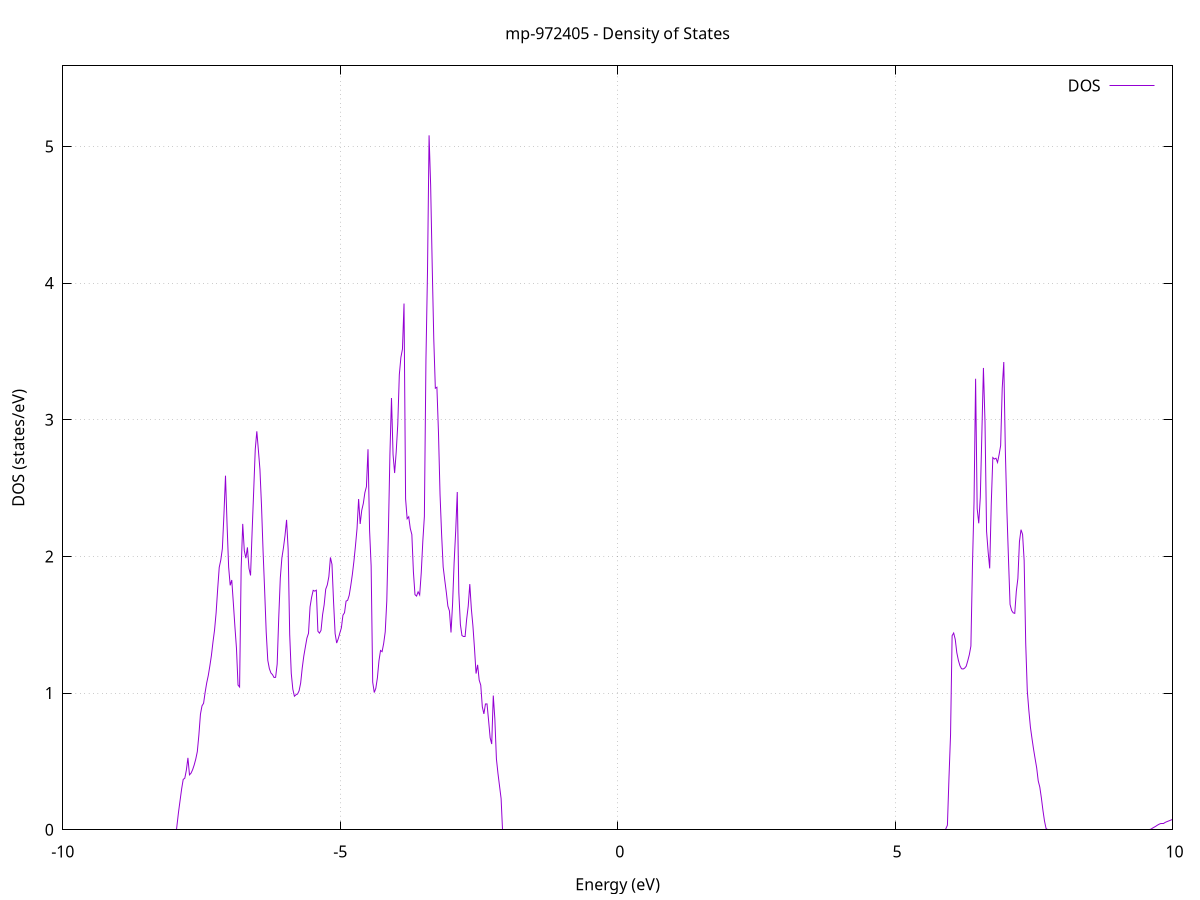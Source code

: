 set title 'mp-972405 - Density of States'
set xlabel 'Energy (eV)'
set ylabel 'DOS (states/eV)'
set grid
set xrange [-10:10]
set yrange [0:5.589]
set xzeroaxis lt -1
set terminal png size 800,600
set output 'mp-972405_dos_gnuplot.png'
plot '-' using 1:2 with lines title 'DOS'
-32.299100 0.000000
-32.270900 0.000000
-32.242700 0.000000
-32.214500 0.000000
-32.186300 0.000000
-32.158000 0.000000
-32.129800 0.000000
-32.101600 0.000000
-32.073400 0.000000
-32.045100 0.000000
-32.016900 0.000000
-31.988700 0.000000
-31.960500 0.000000
-31.932200 0.000000
-31.904000 0.000000
-31.875800 0.000000
-31.847600 0.000000
-31.819300 0.000000
-31.791100 0.000000
-31.762900 0.000000
-31.734700 0.000000
-31.706500 0.000000
-31.678200 0.000000
-31.650000 0.000000
-31.621800 0.000000
-31.593600 0.000000
-31.565300 0.000000
-31.537100 0.000000
-31.508900 0.000000
-31.480700 0.000000
-31.452400 0.000000
-31.424200 0.000000
-31.396000 0.000000
-31.367800 0.000000
-31.339600 0.000000
-31.311300 0.000000
-31.283100 0.000000
-31.254900 0.000000
-31.226700 0.000000
-31.198400 0.000000
-31.170200 0.000000
-31.142000 0.000000
-31.113800 0.000000
-31.085500 0.000000
-31.057300 0.000000
-31.029100 0.000000
-31.000900 0.000000
-30.972700 0.000000
-30.944400 0.000000
-30.916200 0.000000
-30.888000 0.000000
-30.859800 0.000000
-30.831500 0.000000
-30.803300 0.000000
-30.775100 0.000000
-30.746900 0.000000
-30.718600 0.000000
-30.690400 0.000000
-30.662200 0.000000
-30.634000 0.000000
-30.605800 0.000000
-30.577500 0.000000
-30.549300 0.000000
-30.521100 0.000000
-30.492900 0.000000
-30.464600 0.000000
-30.436400 0.000000
-30.408200 0.000000
-30.380000 0.000000
-30.351700 0.000000
-30.323500 0.000000
-30.295300 0.000000
-30.267100 0.000000
-30.238800 0.000000
-30.210600 0.000000
-30.182400 0.000000
-30.154200 0.000000
-30.126000 0.000000
-30.097700 0.000000
-30.069500 0.000000
-30.041300 0.000000
-30.013100 0.000000
-29.984800 0.000000
-29.956600 0.000000
-29.928400 0.000000
-29.900200 0.000000
-29.871900 0.000000
-29.843700 0.000000
-29.815500 0.000000
-29.787300 0.000000
-29.759100 0.000000
-29.730800 0.005200
-29.702600 0.368500
-29.674400 0.534900
-29.646200 0.725800
-29.617900 0.860200
-29.589700 1.021800
-29.561500 1.197400
-29.533300 1.375000
-29.505000 1.650000
-29.476800 1.848900
-29.448600 1.990200
-29.420400 2.180900
-29.392200 2.449200
-29.363900 2.947400
-29.335700 4.385800
-29.307500 4.352400
-29.279300 3.682200
-29.251000 3.377600
-29.222800 1.422000
-29.194600 1.451200
-29.166400 1.632300
-29.138100 1.890800
-29.109900 2.358800
-29.081700 2.968000
-29.053500 4.137800
-29.025200 6.939400
-28.997000 13.722700
-28.968800 3.774600
-28.940600 2.985100
-28.912400 3.926900
-28.884100 3.364900
-28.855900 2.564000
-28.827700 2.397900
-28.799500 2.148700
-28.771200 1.936800
-28.743000 1.815000
-28.714800 1.671400
-28.686600 1.640900
-28.658300 1.543900
-28.630100 1.432900
-28.601900 1.351600
-28.573700 1.428400
-28.545500 1.138900
-28.517200 1.293100
-28.489000 0.000000
-28.460800 0.000000
-28.432600 0.000000
-28.404300 0.000000
-28.376100 0.000000
-28.347900 0.000000
-28.319700 0.000000
-28.291400 0.000000
-28.263200 0.000000
-28.235000 0.000000
-28.206800 0.000000
-28.178600 0.000000
-28.150300 0.000000
-28.122100 0.000000
-28.093900 0.000000
-28.065700 0.000000
-28.037400 0.000000
-28.009200 0.000000
-27.981000 0.000000
-27.952800 0.000000
-27.924500 0.000000
-27.896300 0.000000
-27.868100 0.000000
-27.839900 0.000000
-27.811600 0.000000
-27.783400 0.000000
-27.755200 0.000000
-27.727000 0.000000
-27.698800 0.000000
-27.670500 0.000000
-27.642300 0.000000
-27.614100 0.000000
-27.585900 0.000000
-27.557600 0.000000
-27.529400 0.000000
-27.501200 0.000000
-27.473000 0.000000
-27.444700 0.000000
-27.416500 0.000000
-27.388300 0.000000
-27.360100 0.000000
-27.331900 0.000000
-27.303600 0.000000
-27.275400 0.000000
-27.247200 0.000000
-27.219000 0.000000
-27.190700 0.000000
-27.162500 0.000000
-27.134300 0.000000
-27.106100 0.000000
-27.077800 0.000000
-27.049600 0.000000
-27.021400 0.000000
-26.993200 0.000000
-26.965000 0.000000
-26.936700 0.000000
-26.908500 0.000000
-26.880300 0.000000
-26.852100 0.000000
-26.823800 0.000000
-26.795600 0.000000
-26.767400 0.000000
-26.739200 0.000000
-26.710900 0.000000
-26.682700 0.000000
-26.654500 0.000000
-26.626300 0.000000
-26.598000 0.000000
-26.569800 0.000000
-26.541600 0.000000
-26.513400 0.000000
-26.485200 0.000000
-26.456900 0.000000
-26.428700 0.000000
-26.400500 0.000000
-26.372300 0.000000
-26.344000 0.000000
-26.315800 0.000000
-26.287600 0.000000
-26.259400 0.000000
-26.231100 0.000000
-26.202900 0.000000
-26.174700 0.000000
-26.146500 0.000000
-26.118300 0.000000
-26.090000 0.000000
-26.061800 0.000000
-26.033600 0.000000
-26.005400 0.000000
-25.977100 0.000000
-25.948900 0.000000
-25.920700 0.000000
-25.892500 0.000000
-25.864200 0.000000
-25.836000 0.000000
-25.807800 0.000000
-25.779600 0.000000
-25.751400 0.000000
-25.723100 0.000000
-25.694900 0.000000
-25.666700 0.000000
-25.638500 0.000000
-25.610200 0.000000
-25.582000 0.000000
-25.553800 0.000000
-25.525600 0.000000
-25.497300 0.000000
-25.469100 0.000000
-25.440900 0.000000
-25.412700 0.000000
-25.384400 0.000000
-25.356200 0.000000
-25.328000 0.000000
-25.299800 0.000000
-25.271600 0.000000
-25.243300 0.000000
-25.215100 0.000000
-25.186900 0.000000
-25.158700 0.000000
-25.130400 0.000000
-25.102200 0.000000
-25.074000 0.000000
-25.045800 0.000000
-25.017500 0.000000
-24.989300 0.000000
-24.961100 0.000000
-24.932900 0.000000
-24.904700 0.000000
-24.876400 0.000000
-24.848200 0.000000
-24.820000 0.000000
-24.791800 0.000000
-24.763500 0.000000
-24.735300 0.000000
-24.707100 0.000000
-24.678900 0.000000
-24.650600 0.000000
-24.622400 0.000000
-24.594200 0.000000
-24.566000 0.000000
-24.537800 0.000000
-24.509500 0.000000
-24.481300 0.000000
-24.453100 0.000000
-24.424900 0.000000
-24.396600 0.000000
-24.368400 0.000000
-24.340200 0.000000
-24.312000 0.000000
-24.283700 0.000000
-24.255500 0.000000
-24.227300 0.000000
-24.199100 0.000000
-24.170900 0.000000
-24.142600 0.000000
-24.114400 0.000000
-24.086200 0.000000
-24.058000 0.000000
-24.029700 0.000000
-24.001500 0.000000
-23.973300 0.000000
-23.945100 0.000000
-23.916800 0.000000
-23.888600 0.000000
-23.860400 0.000000
-23.832200 0.000000
-23.803900 0.000000
-23.775700 0.000000
-23.747500 0.000000
-23.719300 0.000000
-23.691100 0.000000
-23.662800 0.000000
-23.634600 0.000000
-23.606400 0.000000
-23.578200 0.000000
-23.549900 0.000000
-23.521700 0.000000
-23.493500 0.000000
-23.465300 0.000000
-23.437000 0.000000
-23.408800 0.000000
-23.380600 0.000000
-23.352400 0.000000
-23.324200 0.000000
-23.295900 0.000000
-23.267700 0.000000
-23.239500 0.000000
-23.211300 0.000000
-23.183000 0.000000
-23.154800 0.000000
-23.126600 0.000000
-23.098400 0.000000
-23.070100 0.000000
-23.041900 0.000000
-23.013700 0.000000
-22.985500 0.000000
-22.957300 0.000000
-22.929000 0.000000
-22.900800 0.000000
-22.872600 0.000000
-22.844400 0.000000
-22.816100 0.000000
-22.787900 0.000000
-22.759700 0.000000
-22.731500 0.000000
-22.703200 0.000000
-22.675000 0.000000
-22.646800 0.000000
-22.618600 0.000000
-22.590300 0.000000
-22.562100 0.000000
-22.533900 0.000000
-22.505700 0.000000
-22.477500 0.000000
-22.449200 0.000000
-22.421000 0.000000
-22.392800 0.000000
-22.364600 0.000000
-22.336300 0.000000
-22.308100 0.000000
-22.279900 0.000000
-22.251700 0.000000
-22.223400 0.000000
-22.195200 0.000000
-22.167000 0.000000
-22.138800 0.000000
-22.110600 0.000000
-22.082300 0.000000
-22.054100 0.000000
-22.025900 0.000000
-21.997700 0.000000
-21.969400 0.000000
-21.941200 0.000000
-21.913000 0.000000
-21.884800 0.000000
-21.856500 0.000000
-21.828300 0.000000
-21.800100 0.000000
-21.771900 0.000000
-21.743700 0.000000
-21.715400 0.000000
-21.687200 0.000000
-21.659000 0.000000
-21.630800 0.000000
-21.602500 0.000000
-21.574300 0.000000
-21.546100 0.000000
-21.517900 0.000000
-21.489600 0.000000
-21.461400 0.000000
-21.433200 0.000000
-21.405000 0.000000
-21.376700 0.000000
-21.348500 0.000000
-21.320300 0.000000
-21.292100 0.000000
-21.263900 0.000000
-21.235600 0.000000
-21.207400 0.000000
-21.179200 0.000000
-21.151000 0.000000
-21.122700 0.000000
-21.094500 0.000000
-21.066300 0.000000
-21.038100 0.000000
-21.009800 0.000000
-20.981600 0.000000
-20.953400 0.000000
-20.925200 0.000000
-20.897000 0.000000
-20.868700 0.000000
-20.840500 0.000000
-20.812300 0.000000
-20.784100 0.000000
-20.755800 0.000000
-20.727600 0.000000
-20.699400 0.000000
-20.671200 0.000000
-20.642900 0.000000
-20.614700 0.000000
-20.586500 0.000000
-20.558300 0.000000
-20.530100 0.000000
-20.501800 0.000000
-20.473600 0.000000
-20.445400 0.000000
-20.417200 0.000000
-20.388900 0.000000
-20.360700 0.000000
-20.332500 0.000000
-20.304300 0.000000
-20.276000 0.000000
-20.247800 0.000000
-20.219600 0.000000
-20.191400 0.000000
-20.163100 0.000000
-20.134900 0.000000
-20.106700 0.000000
-20.078500 0.000000
-20.050300 0.000000
-20.022000 0.000000
-19.993800 0.000000
-19.965600 0.000000
-19.937400 0.000000
-19.909100 0.000000
-19.880900 0.000000
-19.852700 0.000000
-19.824500 0.000000
-19.796200 0.000000
-19.768000 0.000000
-19.739800 0.000000
-19.711600 0.000000
-19.683400 0.000000
-19.655100 0.000000
-19.626900 0.000000
-19.598700 0.000000
-19.570500 0.000000
-19.542200 0.000000
-19.514000 0.000000
-19.485800 0.000000
-19.457600 0.000000
-19.429300 0.000000
-19.401100 0.000000
-19.372900 0.000000
-19.344700 0.000000
-19.316500 0.000000
-19.288200 0.000000
-19.260000 0.000000
-19.231800 0.000000
-19.203600 0.000000
-19.175300 0.000000
-19.147100 0.000000
-19.118900 0.000000
-19.090700 0.000000
-19.062400 0.000000
-19.034200 0.000000
-19.006000 0.000000
-18.977800 0.000000
-18.949600 0.000000
-18.921300 0.000000
-18.893100 0.000000
-18.864900 0.000000
-18.836700 0.000000
-18.808400 0.000000
-18.780200 0.000000
-18.752000 0.000000
-18.723800 0.000000
-18.695500 0.000000
-18.667300 0.000000
-18.639100 0.000000
-18.610900 0.000000
-18.582600 0.000000
-18.554400 0.000000
-18.526200 0.000000
-18.498000 0.000000
-18.469800 0.000000
-18.441500 0.000000
-18.413300 0.000000
-18.385100 0.000000
-18.356900 0.000000
-18.328600 0.000000
-18.300400 0.000000
-18.272200 0.000000
-18.244000 0.000000
-18.215700 0.000000
-18.187500 0.000000
-18.159300 0.000000
-18.131100 0.000000
-18.102900 0.000000
-18.074600 0.000000
-18.046400 0.000000
-18.018200 0.000000
-17.990000 0.000000
-17.961700 0.000000
-17.933500 0.000000
-17.905300 0.000000
-17.877100 0.000000
-17.848800 0.000000
-17.820600 0.000000
-17.792400 0.000000
-17.764200 0.000000
-17.736000 0.000000
-17.707700 0.000000
-17.679500 0.000000
-17.651300 0.000000
-17.623100 0.000000
-17.594800 0.000000
-17.566600 0.000000
-17.538400 0.000000
-17.510200 0.000000
-17.481900 0.000000
-17.453700 0.000000
-17.425500 0.000000
-17.397300 0.000000
-17.369000 0.000000
-17.340800 0.000000
-17.312600 0.000000
-17.284400 0.000000
-17.256200 0.000000
-17.227900 0.000000
-17.199700 0.000000
-17.171500 0.000000
-17.143300 0.000000
-17.115000 0.000000
-17.086800 0.000000
-17.058600 0.000000
-17.030400 0.000000
-17.002100 0.000000
-16.973900 0.000000
-16.945700 0.000000
-16.917500 0.000000
-16.889300 0.000000
-16.861000 0.000000
-16.832800 0.000000
-16.804600 0.000000
-16.776400 0.000000
-16.748100 0.000000
-16.719900 0.000000
-16.691700 0.000000
-16.663500 0.000000
-16.635200 0.000000
-16.607000 0.000000
-16.578800 0.000000
-16.550600 0.000000
-16.522400 0.000000
-16.494100 0.000000
-16.465900 0.000000
-16.437700 0.000000
-16.409500 0.000000
-16.381200 0.000000
-16.353000 0.000000
-16.324800 0.000000
-16.296600 0.000000
-16.268300 0.000000
-16.240100 0.000000
-16.211900 0.000000
-16.183700 0.000000
-16.155400 0.000000
-16.127200 0.000000
-16.099000 0.000000
-16.070800 0.000000
-16.042600 0.000000
-16.014300 0.000000
-15.986100 0.000000
-15.957900 0.000000
-15.929700 0.000000
-15.901400 0.000000
-15.873200 0.000000
-15.845000 0.000000
-15.816800 0.000000
-15.788500 0.000000
-15.760300 0.000000
-15.732100 0.000000
-15.703900 0.000000
-15.675700 0.000000
-15.647400 0.000000
-15.619200 0.000000
-15.591000 0.000000
-15.562800 0.000000
-15.534500 0.000000
-15.506300 0.000000
-15.478100 0.000000
-15.449900 0.000000
-15.421600 0.000000
-15.393400 0.000000
-15.365200 0.000000
-15.337000 0.000000
-15.308800 0.000000
-15.280500 0.000000
-15.252300 0.000000
-15.224100 0.000000
-15.195900 0.000000
-15.167600 0.000000
-15.139400 0.000000
-15.111200 0.000000
-15.083000 0.000000
-15.054700 0.000000
-15.026500 0.000000
-14.998300 0.000000
-14.970100 0.000000
-14.941800 0.000000
-14.913600 0.000000
-14.885400 0.000000
-14.857200 0.000000
-14.829000 0.000000
-14.800700 0.000000
-14.772500 0.000000
-14.744300 0.000000
-14.716100 0.000000
-14.687800 0.000000
-14.659600 0.000000
-14.631400 0.000000
-14.603200 0.000000
-14.574900 0.000000
-14.546700 0.000000
-14.518500 0.000000
-14.490300 0.000000
-14.462100 0.000000
-14.433800 0.000000
-14.405600 0.000000
-14.377400 0.000000
-14.349200 0.000000
-14.320900 0.000000
-14.292700 0.000000
-14.264500 0.000000
-14.236300 0.000000
-14.208000 0.000000
-14.179800 0.000000
-14.151600 0.000000
-14.123400 0.000000
-14.095200 0.000000
-14.066900 0.000000
-14.038700 0.000000
-14.010500 0.000000
-13.982300 0.000000
-13.954000 0.000000
-13.925800 0.000000
-13.897600 0.000000
-13.869400 0.000000
-13.841100 0.000000
-13.812900 0.000000
-13.784700 0.000000
-13.756500 0.000000
-13.728300 0.000000
-13.700000 0.000000
-13.671800 0.000000
-13.643600 0.000000
-13.615400 0.000000
-13.587100 0.000000
-13.558900 0.000000
-13.530700 0.000000
-13.502500 0.000000
-13.474200 0.000000
-13.446000 0.000000
-13.417800 0.000000
-13.389600 0.000000
-13.361300 0.000000
-13.333100 0.000000
-13.304900 0.000000
-13.276700 0.000000
-13.248500 0.000000
-13.220200 0.000000
-13.192000 0.000000
-13.163800 0.000000
-13.135600 0.000000
-13.107300 0.000000
-13.079100 0.000000
-13.050900 0.000000
-13.022700 0.000000
-12.994400 0.000000
-12.966200 0.000000
-12.938000 0.000000
-12.909800 0.000000
-12.881600 0.000000
-12.853300 0.000000
-12.825100 0.000000
-12.796900 0.000000
-12.768700 0.000000
-12.740400 0.000000
-12.712200 0.000000
-12.684000 0.000000
-12.655800 0.000000
-12.627500 0.000000
-12.599300 0.000000
-12.571100 0.000000
-12.542900 0.000000
-12.514700 0.000000
-12.486400 0.000000
-12.458200 0.000000
-12.430000 0.000000
-12.401800 0.000000
-12.373500 0.000000
-12.345300 0.000000
-12.317100 0.000000
-12.288900 0.000000
-12.260600 0.000000
-12.232400 0.000000
-12.204200 0.000000
-12.176000 0.000000
-12.147700 0.000000
-12.119500 0.000000
-12.091300 0.000000
-12.063100 0.000000
-12.034900 0.000000
-12.006600 0.000000
-11.978400 0.000000
-11.950200 0.000000
-11.922000 0.000000
-11.893700 0.000000
-11.865500 0.000000
-11.837300 0.000000
-11.809100 0.000000
-11.780800 0.000000
-11.752600 0.000000
-11.724400 0.000000
-11.696200 0.000000
-11.668000 0.000000
-11.639700 0.000000
-11.611500 0.000000
-11.583300 0.000000
-11.555100 0.000000
-11.526800 0.000000
-11.498600 0.000000
-11.470400 0.000000
-11.442200 0.000000
-11.413900 0.000000
-11.385700 0.000000
-11.357500 0.000000
-11.329300 0.000000
-11.301100 0.000000
-11.272800 0.000000
-11.244600 0.000000
-11.216400 0.000000
-11.188200 0.000000
-11.159900 0.000000
-11.131700 0.000000
-11.103500 0.000000
-11.075300 0.000000
-11.047000 0.000000
-11.018800 0.000000
-10.990600 0.000000
-10.962400 0.000000
-10.934100 0.000000
-10.905900 0.000000
-10.877700 0.000000
-10.849500 0.000000
-10.821300 0.000000
-10.793000 0.000000
-10.764800 0.000000
-10.736600 0.000000
-10.708400 0.000000
-10.680100 0.000000
-10.651900 0.000000
-10.623700 0.000000
-10.595500 0.000000
-10.567200 0.000000
-10.539000 0.000000
-10.510800 0.000000
-10.482600 0.000000
-10.454400 0.000000
-10.426100 0.000000
-10.397900 0.000000
-10.369700 0.000000
-10.341500 0.000000
-10.313200 0.000000
-10.285000 0.000000
-10.256800 0.000000
-10.228600 0.000000
-10.200300 0.000000
-10.172100 0.000000
-10.143900 0.000000
-10.115700 0.000000
-10.087500 0.000000
-10.059200 0.000000
-10.031000 0.000000
-10.002800 0.000000
-9.974600 0.000000
-9.946300 0.000000
-9.918100 0.000000
-9.889900 0.000000
-9.861700 0.000000
-9.833400 0.000000
-9.805200 0.000000
-9.777000 0.000000
-9.748800 0.000000
-9.720500 0.000000
-9.692300 0.000000
-9.664100 0.000000
-9.635900 0.000000
-9.607700 0.000000
-9.579400 0.000000
-9.551200 0.000000
-9.523000 0.000000
-9.494800 0.000000
-9.466500 0.000000
-9.438300 0.000000
-9.410100 0.000000
-9.381900 0.000000
-9.353600 0.000000
-9.325400 0.000000
-9.297200 0.000000
-9.269000 0.000000
-9.240800 0.000000
-9.212500 0.000000
-9.184300 0.000000
-9.156100 0.000000
-9.127900 0.000000
-9.099600 0.000000
-9.071400 0.000000
-9.043200 0.000000
-9.015000 0.000000
-8.986700 0.000000
-8.958500 0.000000
-8.930300 0.000000
-8.902100 0.000000
-8.873900 0.000000
-8.845600 0.000000
-8.817400 0.000000
-8.789200 0.000000
-8.761000 0.000000
-8.732700 0.000000
-8.704500 0.000000
-8.676300 0.000000
-8.648100 0.000000
-8.619800 0.000000
-8.591600 0.000000
-8.563400 0.000000
-8.535200 0.000000
-8.507000 0.000000
-8.478700 0.000000
-8.450500 0.000000
-8.422300 0.000000
-8.394100 0.000000
-8.365800 0.000000
-8.337600 0.000000
-8.309400 0.000000
-8.281200 0.000000
-8.252900 0.000000
-8.224700 0.000000
-8.196500 0.000000
-8.168300 0.000000
-8.140000 0.000000
-8.111800 0.000000
-8.083600 0.000000
-8.055400 0.000000
-8.027200 0.000000
-7.998900 0.000000
-7.970700 0.000000
-7.942500 0.000000
-7.914300 0.128900
-7.886000 0.214900
-7.857800 0.299600
-7.829600 0.368900
-7.801400 0.377000
-7.773100 0.435900
-7.744900 0.526200
-7.716700 0.401900
-7.688500 0.414200
-7.660300 0.439300
-7.632000 0.474000
-7.603800 0.516800
-7.575600 0.571600
-7.547400 0.693400
-7.519100 0.845400
-7.490900 0.907100
-7.462700 0.925300
-7.434500 1.005700
-7.406200 1.074800
-7.378000 1.128400
-7.349800 1.198000
-7.321600 1.274400
-7.293400 1.373000
-7.265100 1.460500
-7.236900 1.586200
-7.208700 1.760700
-7.180500 1.919900
-7.152200 1.973900
-7.124000 2.057100
-7.095800 2.305900
-7.067600 2.590500
-7.039300 2.231900
-7.011100 1.922300
-6.982900 1.788400
-6.954700 1.827300
-6.926400 1.660600
-6.898200 1.487500
-6.870000 1.328600
-6.841800 1.059000
-6.813600 1.044500
-6.785300 1.914700
-6.757100 2.237800
-6.728900 2.043300
-6.700700 1.987300
-6.672400 2.066000
-6.644200 1.913000
-6.616000 1.860700
-6.587800 2.181600
-6.559500 2.478500
-6.531300 2.782200
-6.503100 2.915500
-6.474900 2.778300
-6.446700 2.635200
-6.418400 2.368900
-6.390200 2.037300
-6.362000 1.750400
-6.333800 1.445200
-6.305500 1.240100
-6.277300 1.179400
-6.249100 1.147500
-6.220900 1.135200
-6.192600 1.114200
-6.164400 1.115500
-6.136200 1.212500
-6.108000 1.551400
-6.079800 1.842300
-6.051500 1.988800
-6.023300 2.062900
-5.995100 2.152300
-5.966900 2.267400
-5.938600 2.052700
-5.910400 1.428200
-5.882200 1.144000
-5.854000 1.028300
-5.825700 0.977100
-5.797500 0.987400
-5.769300 0.993200
-5.741100 1.017100
-5.712800 1.073800
-5.684600 1.183500
-5.656400 1.270800
-5.628200 1.337600
-5.600000 1.402400
-5.571700 1.437500
-5.543500 1.631400
-5.515300 1.701500
-5.487100 1.751900
-5.458800 1.746100
-5.430600 1.752900
-5.402400 1.452700
-5.374200 1.438800
-5.345900 1.459100
-5.317700 1.573800
-5.289500 1.646100
-5.261300 1.760200
-5.233100 1.791300
-5.204800 1.852300
-5.176600 1.992500
-5.148400 1.941600
-5.120200 1.669400
-5.091900 1.435700
-5.063700 1.366200
-5.035500 1.397700
-5.007300 1.438800
-4.979000 1.477300
-4.950800 1.570100
-4.922600 1.587900
-4.894400 1.673000
-4.866200 1.678900
-4.837900 1.716000
-4.809700 1.786700
-4.781500 1.867100
-4.753300 1.964200
-4.725000 2.078600
-4.696800 2.204300
-4.668600 2.419700
-4.640400 2.237400
-4.612100 2.337200
-4.583900 2.386800
-4.555700 2.466700
-4.527500 2.510300
-4.499200 2.784100
-4.471000 2.191700
-4.442800 1.930400
-4.414600 1.080300
-4.386400 1.004200
-4.358100 1.035500
-4.329900 1.111700
-4.301700 1.236700
-4.273500 1.311800
-4.245200 1.303300
-4.217000 1.362900
-4.188800 1.447900
-4.160600 1.674600
-4.132300 2.170300
-4.104100 2.748100
-4.075900 3.159000
-4.047700 2.745700
-4.019500 2.610200
-3.991200 2.763600
-3.963000 2.964000
-3.934800 3.329800
-3.906600 3.455700
-3.878300 3.516800
-3.850100 3.850300
-3.821900 2.421200
-3.793700 2.275700
-3.765400 2.290200
-3.737200 2.204700
-3.709000 2.160000
-3.680800 1.886300
-3.652600 1.720500
-3.624300 1.709700
-3.596100 1.741000
-3.567900 1.718100
-3.539700 1.879400
-3.511400 2.109900
-3.483200 2.292400
-3.455000 3.436200
-3.426800 4.085500
-3.398500 5.080600
-3.370300 4.716200
-3.342100 4.128100
-3.313900 3.591100
-3.285700 3.230500
-3.257400 3.237700
-3.229200 2.907200
-3.201000 2.454200
-3.172800 2.162200
-3.144500 1.922800
-3.116300 1.828100
-3.088100 1.738400
-3.059900 1.636700
-3.031600 1.601200
-3.003400 1.443500
-2.975200 1.651100
-2.947000 1.954900
-2.918700 2.186800
-2.890500 2.471400
-2.862300 1.736700
-2.834100 1.501600
-2.805900 1.421100
-2.777600 1.414000
-2.749400 1.414200
-2.721200 1.540800
-2.693000 1.636000
-2.664700 1.797400
-2.636500 1.615900
-2.608300 1.491000
-2.580100 1.327800
-2.551800 1.142900
-2.523600 1.206800
-2.495400 1.095200
-2.467200 1.058100
-2.439000 0.899600
-2.410700 0.847700
-2.382500 0.920500
-2.354300 0.920800
-2.326100 0.800600
-2.297800 0.672800
-2.269600 0.627300
-2.241400 0.982000
-2.213200 0.811300
-2.184900 0.518600
-2.156700 0.411600
-2.128500 0.319900
-2.100300 0.228100
-2.072100 0.000000
-2.043800 0.000000
-2.015600 0.000000
-1.987400 0.000000
-1.959200 0.000000
-1.930900 0.000000
-1.902700 0.000000
-1.874500 0.000000
-1.846300 0.000000
-1.818000 0.000000
-1.789800 0.000000
-1.761600 0.000000
-1.733400 0.000000
-1.705100 0.000000
-1.676900 0.000000
-1.648700 0.000000
-1.620500 0.000000
-1.592300 0.000000
-1.564000 0.000000
-1.535800 0.000000
-1.507600 0.000000
-1.479400 0.000000
-1.451100 0.000000
-1.422900 0.000000
-1.394700 0.000000
-1.366500 0.000000
-1.338200 0.000000
-1.310000 0.000000
-1.281800 0.000000
-1.253600 0.000000
-1.225400 0.000000
-1.197100 0.000000
-1.168900 0.000000
-1.140700 0.000000
-1.112500 0.000000
-1.084200 0.000000
-1.056000 0.000000
-1.027800 0.000000
-0.999600 0.000000
-0.971300 0.000000
-0.943100 0.000000
-0.914900 0.000000
-0.886700 0.000000
-0.858500 0.000000
-0.830200 0.000000
-0.802000 0.000000
-0.773800 0.000000
-0.745600 0.000000
-0.717300 0.000000
-0.689100 0.000000
-0.660900 0.000000
-0.632700 0.000000
-0.604400 0.000000
-0.576200 0.000000
-0.548000 0.000000
-0.519800 0.000000
-0.491500 0.000000
-0.463300 0.000000
-0.435100 0.000000
-0.406900 0.000000
-0.378700 0.000000
-0.350400 0.000000
-0.322200 0.000000
-0.294000 0.000000
-0.265800 0.000000
-0.237500 0.000000
-0.209300 0.000000
-0.181100 0.000000
-0.152900 0.000000
-0.124600 0.000000
-0.096400 0.000000
-0.068200 0.000000
-0.040000 0.000000
-0.011800 0.000000
0.016500 0.000000
0.044700 0.000000
0.072900 0.000000
0.101100 0.000000
0.129400 0.000000
0.157600 0.000000
0.185800 0.000000
0.214000 0.000000
0.242300 0.000000
0.270500 0.000000
0.298700 0.000000
0.326900 0.000000
0.355100 0.000000
0.383400 0.000000
0.411600 0.000000
0.439800 0.000000
0.468000 0.000000
0.496300 0.000000
0.524500 0.000000
0.552700 0.000000
0.580900 0.000000
0.609200 0.000000
0.637400 0.000000
0.665600 0.000000
0.693800 0.000000
0.722100 0.000000
0.750300 0.000000
0.778500 0.000000
0.806700 0.000000
0.834900 0.000000
0.863200 0.000000
0.891400 0.000000
0.919600 0.000000
0.947800 0.000000
0.976100 0.000000
1.004300 0.000000
1.032500 0.000000
1.060700 0.000000
1.089000 0.000000
1.117200 0.000000
1.145400 0.000000
1.173600 0.000000
1.201800 0.000000
1.230100 0.000000
1.258300 0.000000
1.286500 0.000000
1.314700 0.000000
1.343000 0.000000
1.371200 0.000000
1.399400 0.000000
1.427600 0.000000
1.455900 0.000000
1.484100 0.000000
1.512300 0.000000
1.540500 0.000000
1.568700 0.000000
1.597000 0.000000
1.625200 0.000000
1.653400 0.000000
1.681600 0.000000
1.709900 0.000000
1.738100 0.000000
1.766300 0.000000
1.794500 0.000000
1.822800 0.000000
1.851000 0.000000
1.879200 0.000000
1.907400 0.000000
1.935600 0.000000
1.963900 0.000000
1.992100 0.000000
2.020300 0.000000
2.048500 0.000000
2.076800 0.000000
2.105000 0.000000
2.133200 0.000000
2.161400 0.000000
2.189700 0.000000
2.217900 0.000000
2.246100 0.000000
2.274300 0.000000
2.302600 0.000000
2.330800 0.000000
2.359000 0.000000
2.387200 0.000000
2.415400 0.000000
2.443700 0.000000
2.471900 0.000000
2.500100 0.000000
2.528300 0.000000
2.556600 0.000000
2.584800 0.000000
2.613000 0.000000
2.641200 0.000000
2.669500 0.000000
2.697700 0.000000
2.725900 0.000000
2.754100 0.000000
2.782300 0.000000
2.810600 0.000000
2.838800 0.000000
2.867000 0.000000
2.895200 0.000000
2.923500 0.000000
2.951700 0.000000
2.979900 0.000000
3.008100 0.000000
3.036400 0.000000
3.064600 0.000000
3.092800 0.000000
3.121000 0.000000
3.149200 0.000000
3.177500 0.000000
3.205700 0.000000
3.233900 0.000000
3.262100 0.000000
3.290400 0.000000
3.318600 0.000000
3.346800 0.000000
3.375000 0.000000
3.403300 0.000000
3.431500 0.000000
3.459700 0.000000
3.487900 0.000000
3.516200 0.000000
3.544400 0.000000
3.572600 0.000000
3.600800 0.000000
3.629000 0.000000
3.657300 0.000000
3.685500 0.000000
3.713700 0.000000
3.741900 0.000000
3.770200 0.000000
3.798400 0.000000
3.826600 0.000000
3.854800 0.000000
3.883100 0.000000
3.911300 0.000000
3.939500 0.000000
3.967700 0.000000
3.995900 0.000000
4.024200 0.000000
4.052400 0.000000
4.080600 0.000000
4.108800 0.000000
4.137100 0.000000
4.165300 0.000000
4.193500 0.000000
4.221700 0.000000
4.250000 0.000000
4.278200 0.000000
4.306400 0.000000
4.334600 0.000000
4.362800 0.000000
4.391100 0.000000
4.419300 0.000000
4.447500 0.000000
4.475700 0.000000
4.504000 0.000000
4.532200 0.000000
4.560400 0.000000
4.588600 0.000000
4.616900 0.000000
4.645100 0.000000
4.673300 0.000000
4.701500 0.000000
4.729800 0.000000
4.758000 0.000000
4.786200 0.000000
4.814400 0.000000
4.842600 0.000000
4.870900 0.000000
4.899100 0.000000
4.927300 0.000000
4.955500 0.000000
4.983800 0.000000
5.012000 0.000000
5.040200 0.000000
5.068400 0.000000
5.096700 0.000000
5.124900 0.000000
5.153100 0.000000
5.181300 0.000000
5.209500 0.000000
5.237800 0.000000
5.266000 0.000000
5.294200 0.000000
5.322400 0.000000
5.350700 0.000000
5.378900 0.000000
5.407100 0.000000
5.435300 0.000000
5.463600 0.000000
5.491800 0.000000
5.520000 0.000000
5.548200 0.000000
5.576400 0.000000
5.604700 0.000000
5.632900 0.000000
5.661100 0.000000
5.689300 0.000000
5.717600 0.000000
5.745800 0.000000
5.774000 0.000000
5.802200 0.000000
5.830500 0.000000
5.858700 0.000000
5.886900 0.000000
5.915100 0.000000
5.943400 0.033500
5.971600 0.381700
5.999800 0.694800
6.028000 1.420100
6.056200 1.439600
6.084500 1.393100
6.112700 1.296000
6.140900 1.239800
6.169100 1.200200
6.197400 1.178400
6.225600 1.176000
6.253800 1.182400
6.282000 1.196500
6.310300 1.236700
6.338500 1.281300
6.366700 1.344100
6.394900 1.936200
6.423100 2.398600
6.451400 3.299700
6.479600 2.350400
6.507800 2.242300
6.536000 2.431900
6.564300 2.899500
6.592500 3.378700
6.620700 2.982500
6.648900 2.184300
6.677200 2.033900
6.705400 1.912400
6.733600 2.386900
6.761800 2.723300
6.790000 2.712400
6.818300 2.718500
6.846500 2.687500
6.874700 2.744200
6.902900 2.811200
6.931200 3.230600
6.959400 3.422200
6.987600 2.769700
7.015800 2.329100
7.044100 1.980200
7.072300 1.648800
7.100500 1.604900
7.128700 1.587500
7.156900 1.583300
7.185200 1.744800
7.213400 1.838900
7.241600 2.108500
7.269800 2.195600
7.298100 2.161200
7.326300 1.970400
7.354500 1.364500
7.382700 1.018800
7.411000 0.873500
7.439200 0.751200
7.467400 0.668300
7.495600 0.590500
7.523900 0.520300
7.552100 0.452900
7.580300 0.357300
7.608500 0.312200
7.636700 0.233600
7.665000 0.142300
7.693200 0.064000
7.721400 0.009600
7.749600 0.000000
7.777900 0.000000
7.806100 0.000000
7.834300 0.000000
7.862500 0.000000
7.890800 0.000000
7.919000 0.000000
7.947200 0.000000
7.975400 0.000000
8.003600 0.000000
8.031900 0.000000
8.060100 0.000000
8.088300 0.000000
8.116500 0.000000
8.144800 0.000000
8.173000 0.000000
8.201200 0.000000
8.229400 0.000000
8.257700 0.000000
8.285900 0.000000
8.314100 0.000000
8.342300 0.000000
8.370500 0.000000
8.398800 0.000000
8.427000 0.000000
8.455200 0.000000
8.483400 0.000000
8.511700 0.000000
8.539900 0.000000
8.568100 0.000000
8.596300 0.000000
8.624600 0.000000
8.652800 0.000000
8.681000 0.000000
8.709200 0.000000
8.737500 0.000000
8.765700 0.000000
8.793900 0.000000
8.822100 0.000000
8.850300 0.000000
8.878600 0.000000
8.906800 0.000000
8.935000 0.000000
8.963200 0.000000
8.991500 0.000000
9.019700 0.000000
9.047900 0.000000
9.076100 0.000000
9.104400 0.000000
9.132600 0.000000
9.160800 0.000000
9.189000 0.000000
9.217200 0.000000
9.245500 0.000000
9.273700 0.000000
9.301900 0.000000
9.330100 0.000000
9.358400 0.000000
9.386600 0.000000
9.414800 0.000000
9.443000 0.000000
9.471300 0.000000
9.499500 0.000000
9.527700 0.000000
9.555900 0.000000
9.584100 0.000000
9.612400 0.004800
9.640600 0.012300
9.668800 0.018700
9.697000 0.025300
9.725300 0.033100
9.753500 0.039700
9.781700 0.045000
9.809900 0.049000
9.838200 0.049000
9.866400 0.053600
9.894600 0.058700
9.922800 0.063200
9.951100 0.067600
9.979300 0.072400
10.007500 0.077500
10.035700 0.082900
10.063900 0.088600
10.092200 0.094200
10.120400 0.098900
10.148600 0.103300
10.176800 0.107500
10.205100 0.112300
10.233300 0.121000
10.261500 0.125800
10.289700 0.130600
10.318000 0.136400
10.346200 0.143300
10.374400 0.151100
10.402600 0.159900
10.430800 0.171200
10.459100 0.183900
10.487300 0.197800
10.515500 0.211500
10.543700 0.231800
10.572000 0.243200
10.600200 0.255000
10.628400 0.266900
10.656600 0.278700
10.684900 0.291000
10.713100 0.350500
10.741300 0.350500
10.769500 0.351000
10.797700 0.352100
10.826000 0.356900
10.854200 0.365600
10.882400 0.376700
10.910600 0.391800
10.938900 0.406000
10.967100 0.425700
10.995300 0.444400
11.023500 0.465100
11.051800 0.490100
11.080000 0.573300
11.108200 0.598400
11.136400 0.624000
11.164700 0.633000
11.192900 0.644100
11.221100 0.658700
11.249300 0.696300
11.277500 0.735100
11.305800 0.783700
11.334000 0.839600
11.362200 0.918500
11.390400 1.079700
11.418700 1.189400
11.446900 1.223500
11.475100 1.265300
11.503300 1.299800
11.531600 1.346100
11.559800 1.455000
11.588000 1.596200
11.616200 1.773100
11.644400 1.987500
11.672700 2.189700
11.700900 2.445000
11.729100 2.547300
11.757300 2.612800
11.785600 2.990700
11.813800 2.770900
11.842000 2.531200
11.870200 2.593200
11.898500 2.606400
11.926700 2.548800
11.954900 2.186300
11.983100 1.849900
12.011300 1.810100
12.039600 1.829900
12.067800 1.923900
12.096000 2.096800
12.124200 2.217300
12.152500 2.156000
12.180700 2.213100
12.208900 2.291600
12.237100 2.402900
12.265400 2.499500
12.293600 2.653600
12.321800 2.777100
12.350000 3.183600
12.378300 3.403200
12.406500 2.864400
12.434700 2.602400
12.462900 2.515200
12.491100 2.810700
12.519400 2.906500
12.547600 3.416300
12.575800 3.822200
12.604000 4.832500
12.632300 4.601500
12.660500 4.161300
12.688700 3.138200
12.716900 2.950200
12.745200 3.657700
12.773400 4.226400
12.801600 4.618700
12.829800 3.864900
12.858000 3.385700
12.886300 3.396200
12.914500 3.525500
12.942700 3.919700
12.970900 4.370600
12.999200 4.792300
13.027400 4.872500
13.055600 4.551600
13.083800 3.422300
13.112100 3.287300
13.140300 3.771700
13.168500 3.443500
13.196700 3.334500
13.224900 3.298600
13.253200 3.255100
13.281400 3.306400
13.309600 3.685200
13.337800 3.794200
13.366100 4.196600
13.394300 4.669800
13.422500 4.720900
13.450700 4.503400
13.479000 4.734500
13.507200 4.830500
13.535400 5.078300
13.563600 4.520900
13.591800 4.153200
13.620100 3.089500
13.648300 2.784400
13.676500 2.462100
13.704700 2.991400
13.733000 3.985300
13.761200 6.380500
13.789400 5.582800
13.817600 6.138700
13.845900 7.085200
13.874100 7.318700
13.902300 7.241000
13.930500 8.411100
13.958800 9.647700
13.987000 9.109600
14.015200 6.447100
14.043400 8.818500
14.071600 9.532000
14.099900 9.217300
14.128100 6.961600
14.156300 5.831800
14.184500 6.533700
14.212800 5.188100
14.241000 4.477600
14.269200 5.125400
14.297400 7.299000
14.325700 5.557400
14.353900 8.000000
14.382100 9.722200
14.410300 7.083200
14.438500 5.100800
14.466800 6.586500
14.495000 4.987500
14.523200 4.866000
14.551400 5.856700
14.579700 6.639000
14.607900 8.165400
14.636100 7.494500
14.664300 8.140700
14.692600 7.884200
14.720800 5.933300
14.749000 6.650500
14.777200 8.699000
14.805400 8.460800
14.833700 6.141800
14.861900 6.255400
14.890100 7.304800
14.918300 6.469500
14.946600 5.886400
14.974800 6.194200
15.003000 7.917100
15.031200 6.952600
15.059500 5.916500
15.087700 9.425000
15.115900 9.929500
15.144100 8.070200
15.172400 6.132700
15.200600 6.356200
15.228800 8.525900
15.257000 8.668600
15.285200 8.251400
15.313500 9.787800
15.341700 7.662500
15.369900 8.304300
15.398100 14.079700
15.426400 7.588700
15.454600 13.739900
15.482800 8.271700
15.511000 7.439700
15.539300 7.490200
15.567500 6.484400
15.595700 6.671300
15.623900 6.867200
15.652100 6.589500
15.680400 7.294400
15.708600 6.984500
15.736800 7.570400
15.765000 9.040700
15.793300 7.235900
15.821500 6.135000
15.849700 6.365100
15.877900 5.650600
15.906200 5.143300
15.934400 5.062300
15.962600 4.435000
15.990800 4.164600
16.019000 4.078600
16.047300 4.206200
16.075500 4.254000
16.103700 4.323000
16.131900 3.893900
16.160200 3.626900
16.188400 3.580600
16.216600 3.503800
16.244800 3.401400
16.273100 3.181900
16.301300 3.615000
16.329500 3.352800
16.357700 3.219300
16.386000 3.091000
16.414200 3.081000
16.442400 3.305700
16.470600 3.274900
16.498800 3.206000
16.527100 3.108300
16.555300 2.746300
16.583500 2.624400
16.611700 2.635700
16.640000 2.795700
16.668200 2.862800
16.696400 2.826700
16.724600 2.722100
16.752900 2.700200
16.781100 2.709600
16.809300 2.767800
16.837500 3.001800
16.865700 2.643000
16.894000 2.544200
16.922200 2.438000
16.950400 2.360000
16.978600 2.301600
17.006900 2.280200
17.035100 2.350400
17.063300 2.356600
17.091500 2.027200
17.119800 1.781000
17.148000 1.731100
17.176200 1.642300
17.204400 1.620600
17.232600 1.612400
17.260900 1.595400
17.289100 1.517200
17.317300 1.491100
17.345500 1.520100
17.373800 1.444000
17.402000 1.434600
17.430200 1.476300
17.458400 1.475100
17.486700 1.488700
17.514900 1.563900
17.543100 1.824100
17.571300 1.562100
17.599600 1.729800
17.627800 1.996500
17.656000 2.129700
17.684200 2.127700
17.712400 2.049100
17.740700 2.010900
17.768900 1.997600
17.797100 1.646800
17.825300 1.537800
17.853600 1.498500
17.881800 1.510100
17.910000 1.487900
17.938200 1.471600
17.966500 1.463900
17.994700 1.407500
18.022900 1.398500
18.051100 1.476700
18.079300 1.573800
18.107600 1.666000
18.135800 1.723100
18.164000 1.707800
18.192200 1.648100
18.220500 1.600000
18.248700 1.589000
18.276900 1.601500
18.305100 1.620400
18.333400 1.685800
18.361600 1.760600
18.389800 1.886400
18.418000 1.835000
18.446200 1.786500
18.474500 1.753600
18.502700 1.727900
18.530900 1.702200
18.559100 1.709000
18.587400 1.741700
18.615600 1.714900
18.643800 1.725000
18.672000 1.717200
18.700300 1.679100
18.728500 1.585700
18.756700 1.526900
18.784900 1.481900
18.813100 1.464900
18.841400 1.492900
18.869600 1.505000
18.897800 1.518300
18.926000 1.559500
18.954300 1.541300
18.982500 1.510200
19.010700 1.503100
19.038900 1.503000
19.067200 1.503300
19.095400 1.495400
19.123600 1.473700
19.151800 1.425700
19.180100 1.351100
19.208300 1.311700
19.236500 1.233700
19.264700 1.147400
19.292900 1.088500
19.321200 1.071300
19.349400 1.047500
19.377600 1.049200
19.405800 1.075800
19.434100 1.139600
19.462300 1.217900
19.490500 1.325100
19.518700 1.482300
19.547000 1.475700
19.575200 1.422000
19.603400 1.392400
19.631600 1.332200
19.659800 1.314700
19.688100 1.343900
19.716300 1.295100
19.744500 1.295100
19.772700 1.308700
19.801000 1.333700
19.829200 1.269900
19.857400 1.208100
19.885600 1.244400
19.913900 1.131600
19.942100 0.959800
19.970300 0.828500
19.998500 0.689300
20.026700 0.587700
20.055000 0.518100
20.083200 0.433600
20.111400 0.408300
20.139600 0.377300
20.167900 0.346900
20.196100 0.317800
20.224300 0.275700
20.252500 0.223900
20.280800 0.188900
20.309000 0.171500
20.337200 0.160300
20.365400 0.151900
20.393700 0.144900
20.421900 0.140500
20.450100 0.137500
20.478300 0.134900
20.506500 0.132500
20.534800 0.130300
20.563000 0.127800
20.591200 0.121000
20.619400 0.112600
20.647700 0.103900
20.675900 0.097200
20.704100 0.091300
20.732300 0.085900
20.760600 0.080900
20.788800 0.076300
20.817000 0.072300
20.845200 0.069000
20.873400 0.066000
20.901700 0.063300
20.929900 0.061000
20.958100 0.059100
20.986300 0.058000
21.014600 0.056500
21.042800 0.053600
21.071000 0.051700
21.099200 0.043900
21.127500 0.033900
21.155700 0.031600
21.183900 0.029000
21.212100 0.026100
21.240300 0.023000
21.268600 0.019200
21.296800 0.013200
21.325000 0.005600
21.353200 0.000000
21.381500 0.000000
21.409700 0.000000
21.437900 0.000000
21.466100 0.000000
21.494400 0.000000
21.522600 0.000000
21.550800 0.000000
21.579000 0.000000
21.607300 0.000000
21.635500 0.000000
21.663700 0.000000
21.691900 0.000000
21.720100 0.000000
21.748400 0.000000
21.776600 0.000000
21.804800 0.000000
21.833000 0.000000
21.861300 0.000000
21.889500 0.000000
21.917700 0.000000
21.945900 0.000000
21.974200 0.000000
22.002400 0.000000
22.030600 0.000000
22.058800 0.000000
22.087000 0.000000
22.115300 0.000000
22.143500 0.000000
22.171700 0.000000
22.199900 0.000000
22.228200 0.000000
22.256400 0.000000
22.284600 0.000000
22.312800 0.000000
22.341100 0.000000
22.369300 0.000000
22.397500 0.000000
22.425700 0.000000
22.453900 0.000000
22.482200 0.000000
22.510400 0.000000
22.538600 0.000000
22.566800 0.000000
22.595100 0.000000
22.623300 0.000000
22.651500 0.000000
22.679700 0.000000
22.708000 0.000000
22.736200 0.000000
22.764400 0.000000
22.792600 0.000000
22.820900 0.000000
22.849100 0.000000
22.877300 0.000000
22.905500 0.000000
22.933700 0.000000
22.962000 0.000000
22.990200 0.000000
23.018400 0.000000
23.046600 0.000000
23.074900 0.000000
23.103100 0.000000
23.131300 0.000000
23.159500 0.000000
23.187800 0.000000
23.216000 0.000000
23.244200 0.000000
23.272400 0.000000
23.300600 0.000000
23.328900 0.000000
23.357100 0.000000
23.385300 0.000000
23.413500 0.000000
23.441800 0.000000
23.470000 0.000000
23.498200 0.000000
23.526400 0.000000
23.554700 0.000000
23.582900 0.000000
23.611100 0.000000
23.639300 0.000000
23.667500 0.000000
23.695800 0.000000
23.724000 0.000000
23.752200 0.000000
23.780400 0.000000
23.808700 0.000000
23.836900 0.000000
23.865100 0.000000
23.893300 0.000000
23.921600 0.000000
23.949800 0.000000
23.978000 0.000000
24.006200 0.000000
24.034400 0.000000
24.062700 0.000000
24.090900 0.000000
24.119100 0.000000
24.147300 0.000000
e
